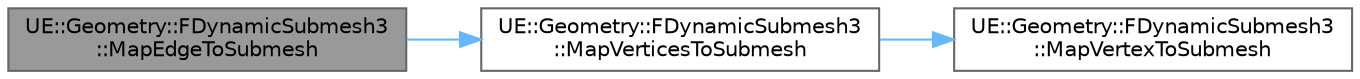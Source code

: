 digraph "UE::Geometry::FDynamicSubmesh3::MapEdgeToSubmesh"
{
 // INTERACTIVE_SVG=YES
 // LATEX_PDF_SIZE
  bgcolor="transparent";
  edge [fontname=Helvetica,fontsize=10,labelfontname=Helvetica,labelfontsize=10];
  node [fontname=Helvetica,fontsize=10,shape=box,height=0.2,width=0.4];
  rankdir="LR";
  Node1 [id="Node000001",label="UE::Geometry::FDynamicSubmesh3\l::MapEdgeToSubmesh",height=0.2,width=0.4,color="gray40", fillcolor="grey60", style="filled", fontcolor="black",tooltip=" "];
  Node1 -> Node2 [id="edge1_Node000001_Node000002",color="steelblue1",style="solid",tooltip=" "];
  Node2 [id="Node000002",label="UE::Geometry::FDynamicSubmesh3\l::MapVerticesToSubmesh",height=0.2,width=0.4,color="grey40", fillcolor="white", style="filled",URL="$d4/de9/structUE_1_1Geometry_1_1FDynamicSubmesh3.html#a0c71b871ecc2fc566cac99bb8851c68a",tooltip=" "];
  Node2 -> Node3 [id="edge2_Node000002_Node000003",color="steelblue1",style="solid",tooltip=" "];
  Node3 [id="Node000003",label="UE::Geometry::FDynamicSubmesh3\l::MapVertexToSubmesh",height=0.2,width=0.4,color="grey40", fillcolor="white", style="filled",URL="$d4/de9/structUE_1_1Geometry_1_1FDynamicSubmesh3.html#adcb357abbbd80a977b18c1ddf0b80108",tooltip=" "];
}
